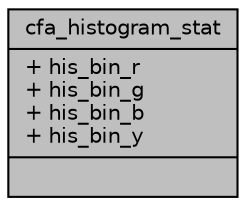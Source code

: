 digraph "cfa_histogram_stat"
{
 // INTERACTIVE_SVG=YES
 // LATEX_PDF_SIZE
  bgcolor="transparent";
  edge [fontname="Helvetica",fontsize="10",labelfontname="Helvetica",labelfontsize="10"];
  node [fontname="Helvetica",fontsize="10",shape=record];
  Node1 [label="{cfa_histogram_stat\n|+ his_bin_r\l+ his_bin_g\l+ his_bin_b\l+ his_bin_y\l|}",height=0.2,width=0.4,color="black", fillcolor="grey75", style="filled", fontcolor="black",tooltip=" "];
}
